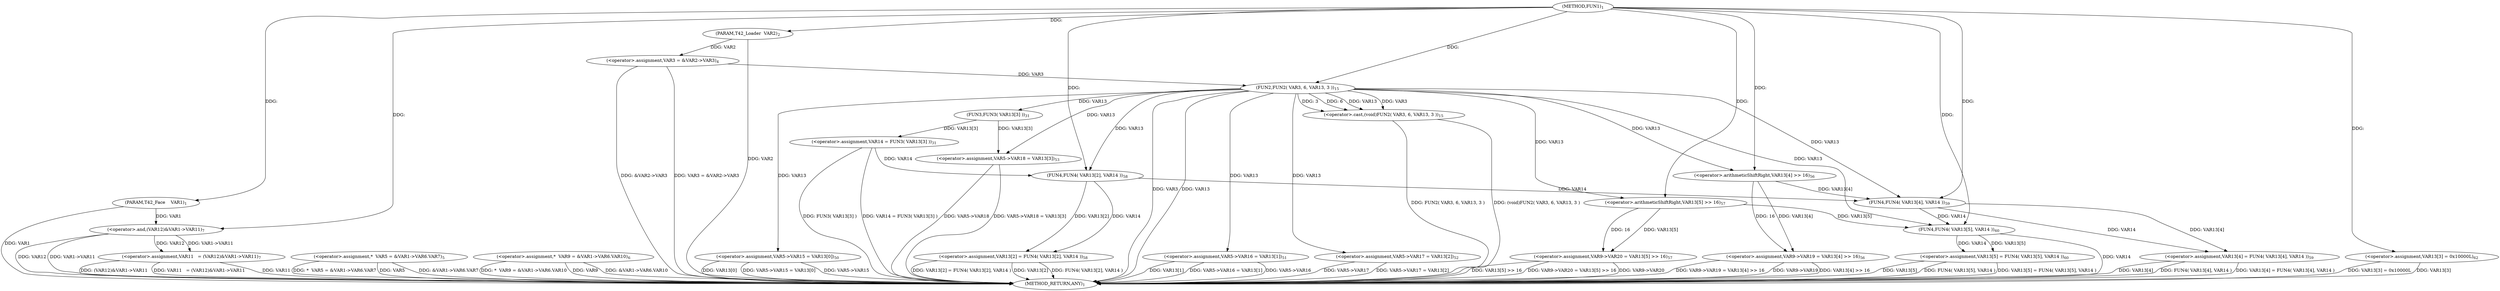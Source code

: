 digraph "FUN1" {  
"8" [label = <(METHOD,FUN1)<SUB>1</SUB>> ]
"138" [label = <(METHOD_RETURN,ANY)<SUB>1</SUB>> ]
"9" [label = <(PARAM,T42_Face    VAR1)<SUB>1</SUB>> ]
"10" [label = <(PARAM,T42_Loader  VAR2)<SUB>2</SUB>> ]
"13" [label = <(&lt;operator&gt;.assignment,VAR3 = &amp;VAR2-&gt;VAR3)<SUB>4</SUB>> ]
"20" [label = <(&lt;operator&gt;.assignment,*  VAR5 = &amp;VAR1-&gt;VAR6.VAR7)<SUB>5</SUB>> ]
"29" [label = <(&lt;operator&gt;.assignment,*  VAR9 = &amp;VAR1-&gt;VAR6.VAR10)<SUB>6</SUB>> ]
"38" [label = <(&lt;operator&gt;.assignment,VAR11   = (VAR12)&amp;VAR1-&gt;VAR11)<SUB>7</SUB>> ]
"47" [label = <(&lt;operator&gt;.cast,(void)FUN2( VAR3, 6, VAR13, 3 ))<SUB>15</SUB>> ]
"54" [label = <(&lt;operator&gt;.assignment,VAR14 = FUN3( VAR13[3] ))<SUB>31</SUB>> ]
"60" [label = <(&lt;operator&gt;.assignment,VAR5-&gt;VAR15 = VAR13[0])<SUB>50</SUB>> ]
"67" [label = <(&lt;operator&gt;.assignment,VAR5-&gt;VAR16 = VAR13[1])<SUB>51</SUB>> ]
"74" [label = <(&lt;operator&gt;.assignment,VAR5-&gt;VAR17 = VAR13[2])<SUB>52</SUB>> ]
"81" [label = <(&lt;operator&gt;.assignment,VAR5-&gt;VAR18 = VAR13[3])<SUB>53</SUB>> ]
"88" [label = <(&lt;operator&gt;.assignment,VAR9-&gt;VAR19 = VAR13[4] &gt;&gt; 16)<SUB>56</SUB>> ]
"97" [label = <(&lt;operator&gt;.assignment,VAR9-&gt;VAR20 = VAR13[5] &gt;&gt; 16)<SUB>57</SUB>> ]
"106" [label = <(&lt;operator&gt;.assignment,VAR13[2] = FUN4( VAR13[2], VAR14 ))<SUB>58</SUB>> ]
"115" [label = <(&lt;operator&gt;.assignment,VAR13[4] = FUN4( VAR13[4], VAR14 ))<SUB>59</SUB>> ]
"124" [label = <(&lt;operator&gt;.assignment,VAR13[5] = FUN4( VAR13[5], VAR14 ))<SUB>60</SUB>> ]
"133" [label = <(&lt;operator&gt;.assignment,VAR13[3] = 0x10000L)<SUB>62</SUB>> ]
"40" [label = <(&lt;operator&gt;.and,(VAR12)&amp;VAR1-&gt;VAR11)<SUB>7</SUB>> ]
"49" [label = <(FUN2,FUN2( VAR3, 6, VAR13, 3 ))<SUB>15</SUB>> ]
"56" [label = <(FUN3,FUN3( VAR13[3] ))<SUB>31</SUB>> ]
"92" [label = <(&lt;operator&gt;.arithmeticShiftRight,VAR13[4] &gt;&gt; 16)<SUB>56</SUB>> ]
"101" [label = <(&lt;operator&gt;.arithmeticShiftRight,VAR13[5] &gt;&gt; 16)<SUB>57</SUB>> ]
"110" [label = <(FUN4,FUN4( VAR13[2], VAR14 ))<SUB>58</SUB>> ]
"119" [label = <(FUN4,FUN4( VAR13[4], VAR14 ))<SUB>59</SUB>> ]
"128" [label = <(FUN4,FUN4( VAR13[5], VAR14 ))<SUB>60</SUB>> ]
  "9" -> "138"  [ label = "DDG: VAR1"] 
  "10" -> "138"  [ label = "DDG: VAR2"] 
  "13" -> "138"  [ label = "DDG: &amp;VAR2-&gt;VAR3"] 
  "13" -> "138"  [ label = "DDG: VAR3 = &amp;VAR2-&gt;VAR3"] 
  "20" -> "138"  [ label = "DDG: VAR5"] 
  "20" -> "138"  [ label = "DDG: &amp;VAR1-&gt;VAR6.VAR7"] 
  "20" -> "138"  [ label = "DDG: *  VAR5 = &amp;VAR1-&gt;VAR6.VAR7"] 
  "29" -> "138"  [ label = "DDG: VAR9"] 
  "29" -> "138"  [ label = "DDG: &amp;VAR1-&gt;VAR6.VAR10"] 
  "29" -> "138"  [ label = "DDG: *  VAR9 = &amp;VAR1-&gt;VAR6.VAR10"] 
  "38" -> "138"  [ label = "DDG: VAR11"] 
  "40" -> "138"  [ label = "DDG: VAR1-&gt;VAR11"] 
  "38" -> "138"  [ label = "DDG: (VAR12)&amp;VAR1-&gt;VAR11"] 
  "38" -> "138"  [ label = "DDG: VAR11   = (VAR12)&amp;VAR1-&gt;VAR11"] 
  "49" -> "138"  [ label = "DDG: VAR3"] 
  "49" -> "138"  [ label = "DDG: VAR13"] 
  "47" -> "138"  [ label = "DDG: FUN2( VAR3, 6, VAR13, 3 )"] 
  "47" -> "138"  [ label = "DDG: (void)FUN2( VAR3, 6, VAR13, 3 )"] 
  "54" -> "138"  [ label = "DDG: FUN3( VAR13[3] )"] 
  "54" -> "138"  [ label = "DDG: VAR14 = FUN3( VAR13[3] )"] 
  "60" -> "138"  [ label = "DDG: VAR5-&gt;VAR15"] 
  "60" -> "138"  [ label = "DDG: VAR13[0]"] 
  "60" -> "138"  [ label = "DDG: VAR5-&gt;VAR15 = VAR13[0]"] 
  "67" -> "138"  [ label = "DDG: VAR5-&gt;VAR16"] 
  "67" -> "138"  [ label = "DDG: VAR13[1]"] 
  "67" -> "138"  [ label = "DDG: VAR5-&gt;VAR16 = VAR13[1]"] 
  "74" -> "138"  [ label = "DDG: VAR5-&gt;VAR17"] 
  "74" -> "138"  [ label = "DDG: VAR5-&gt;VAR17 = VAR13[2]"] 
  "81" -> "138"  [ label = "DDG: VAR5-&gt;VAR18"] 
  "81" -> "138"  [ label = "DDG: VAR5-&gt;VAR18 = VAR13[3]"] 
  "88" -> "138"  [ label = "DDG: VAR9-&gt;VAR19"] 
  "88" -> "138"  [ label = "DDG: VAR13[4] &gt;&gt; 16"] 
  "88" -> "138"  [ label = "DDG: VAR9-&gt;VAR19 = VAR13[4] &gt;&gt; 16"] 
  "97" -> "138"  [ label = "DDG: VAR9-&gt;VAR20"] 
  "97" -> "138"  [ label = "DDG: VAR13[5] &gt;&gt; 16"] 
  "97" -> "138"  [ label = "DDG: VAR9-&gt;VAR20 = VAR13[5] &gt;&gt; 16"] 
  "106" -> "138"  [ label = "DDG: VAR13[2]"] 
  "106" -> "138"  [ label = "DDG: FUN4( VAR13[2], VAR14 )"] 
  "106" -> "138"  [ label = "DDG: VAR13[2] = FUN4( VAR13[2], VAR14 )"] 
  "115" -> "138"  [ label = "DDG: VAR13[4]"] 
  "115" -> "138"  [ label = "DDG: FUN4( VAR13[4], VAR14 )"] 
  "115" -> "138"  [ label = "DDG: VAR13[4] = FUN4( VAR13[4], VAR14 )"] 
  "124" -> "138"  [ label = "DDG: VAR13[5]"] 
  "128" -> "138"  [ label = "DDG: VAR14"] 
  "124" -> "138"  [ label = "DDG: FUN4( VAR13[5], VAR14 )"] 
  "124" -> "138"  [ label = "DDG: VAR13[5] = FUN4( VAR13[5], VAR14 )"] 
  "133" -> "138"  [ label = "DDG: VAR13[3]"] 
  "133" -> "138"  [ label = "DDG: VAR13[3] = 0x10000L"] 
  "40" -> "138"  [ label = "DDG: VAR12"] 
  "8" -> "9"  [ label = "DDG: "] 
  "8" -> "10"  [ label = "DDG: "] 
  "10" -> "13"  [ label = "DDG: VAR2"] 
  "40" -> "38"  [ label = "DDG: VAR12"] 
  "40" -> "38"  [ label = "DDG: VAR1-&gt;VAR11"] 
  "49" -> "47"  [ label = "DDG: VAR3"] 
  "49" -> "47"  [ label = "DDG: 6"] 
  "49" -> "47"  [ label = "DDG: VAR13"] 
  "49" -> "47"  [ label = "DDG: 3"] 
  "56" -> "54"  [ label = "DDG: VAR13[3]"] 
  "49" -> "60"  [ label = "DDG: VAR13"] 
  "49" -> "67"  [ label = "DDG: VAR13"] 
  "49" -> "74"  [ label = "DDG: VAR13"] 
  "49" -> "81"  [ label = "DDG: VAR13"] 
  "56" -> "81"  [ label = "DDG: VAR13[3]"] 
  "92" -> "88"  [ label = "DDG: VAR13[4]"] 
  "92" -> "88"  [ label = "DDG: 16"] 
  "101" -> "97"  [ label = "DDG: VAR13[5]"] 
  "101" -> "97"  [ label = "DDG: 16"] 
  "110" -> "106"  [ label = "DDG: VAR13[2]"] 
  "110" -> "106"  [ label = "DDG: VAR14"] 
  "119" -> "115"  [ label = "DDG: VAR13[4]"] 
  "119" -> "115"  [ label = "DDG: VAR14"] 
  "128" -> "124"  [ label = "DDG: VAR13[5]"] 
  "128" -> "124"  [ label = "DDG: VAR14"] 
  "8" -> "133"  [ label = "DDG: "] 
  "8" -> "40"  [ label = "DDG: "] 
  "9" -> "40"  [ label = "DDG: VAR1"] 
  "13" -> "49"  [ label = "DDG: VAR3"] 
  "8" -> "49"  [ label = "DDG: "] 
  "49" -> "56"  [ label = "DDG: VAR13"] 
  "49" -> "92"  [ label = "DDG: VAR13"] 
  "8" -> "92"  [ label = "DDG: "] 
  "49" -> "101"  [ label = "DDG: VAR13"] 
  "8" -> "101"  [ label = "DDG: "] 
  "49" -> "110"  [ label = "DDG: VAR13"] 
  "54" -> "110"  [ label = "DDG: VAR14"] 
  "8" -> "110"  [ label = "DDG: "] 
  "49" -> "119"  [ label = "DDG: VAR13"] 
  "92" -> "119"  [ label = "DDG: VAR13[4]"] 
  "110" -> "119"  [ label = "DDG: VAR14"] 
  "8" -> "119"  [ label = "DDG: "] 
  "49" -> "128"  [ label = "DDG: VAR13"] 
  "101" -> "128"  [ label = "DDG: VAR13[5]"] 
  "119" -> "128"  [ label = "DDG: VAR14"] 
  "8" -> "128"  [ label = "DDG: "] 
}
